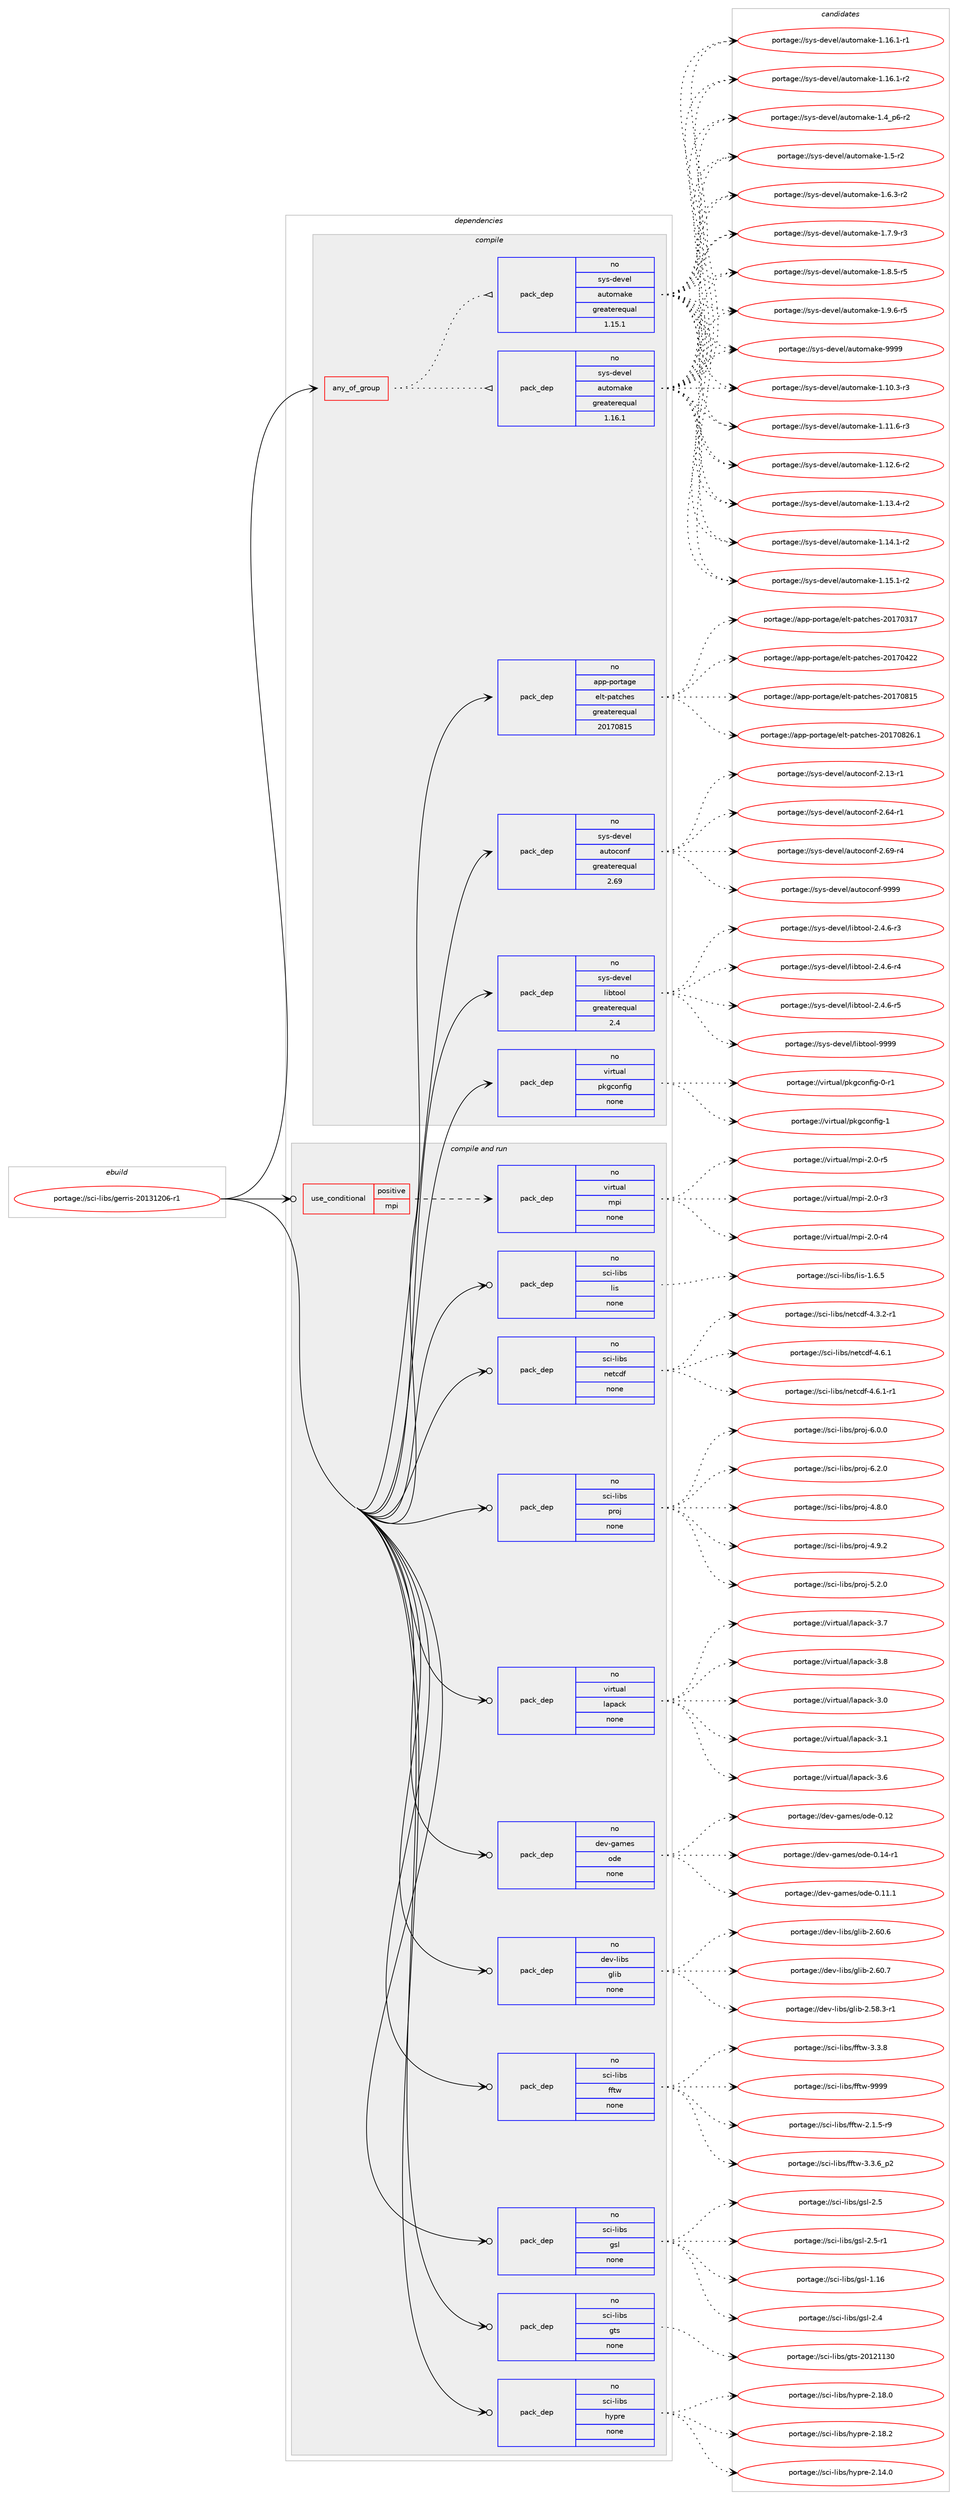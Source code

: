 digraph prolog {

# *************
# Graph options
# *************

newrank=true;
concentrate=true;
compound=true;
graph [rankdir=LR,fontname=Helvetica,fontsize=10,ranksep=1.5];#, ranksep=2.5, nodesep=0.2];
edge  [arrowhead=vee];
node  [fontname=Helvetica,fontsize=10];

# **********
# The ebuild
# **********

subgraph cluster_leftcol {
color=gray;
rank=same;
label=<<i>ebuild</i>>;
id [label="portage://sci-libs/gerris-20131206-r1", color=red, width=4, href="../sci-libs/gerris-20131206-r1.svg"];
}

# ****************
# The dependencies
# ****************

subgraph cluster_midcol {
color=gray;
label=<<i>dependencies</i>>;
subgraph cluster_compile {
fillcolor="#eeeeee";
style=filled;
label=<<i>compile</i>>;
subgraph any6409 {
dependency390101 [label=<<TABLE BORDER="0" CELLBORDER="1" CELLSPACING="0" CELLPADDING="4"><TR><TD CELLPADDING="10">any_of_group</TD></TR></TABLE>>, shape=none, color=red];subgraph pack286914 {
dependency390102 [label=<<TABLE BORDER="0" CELLBORDER="1" CELLSPACING="0" CELLPADDING="4" WIDTH="220"><TR><TD ROWSPAN="6" CELLPADDING="30">pack_dep</TD></TR><TR><TD WIDTH="110">no</TD></TR><TR><TD>sys-devel</TD></TR><TR><TD>automake</TD></TR><TR><TD>greaterequal</TD></TR><TR><TD>1.16.1</TD></TR></TABLE>>, shape=none, color=blue];
}
dependency390101:e -> dependency390102:w [weight=20,style="dotted",arrowhead="oinv"];
subgraph pack286915 {
dependency390103 [label=<<TABLE BORDER="0" CELLBORDER="1" CELLSPACING="0" CELLPADDING="4" WIDTH="220"><TR><TD ROWSPAN="6" CELLPADDING="30">pack_dep</TD></TR><TR><TD WIDTH="110">no</TD></TR><TR><TD>sys-devel</TD></TR><TR><TD>automake</TD></TR><TR><TD>greaterequal</TD></TR><TR><TD>1.15.1</TD></TR></TABLE>>, shape=none, color=blue];
}
dependency390101:e -> dependency390103:w [weight=20,style="dotted",arrowhead="oinv"];
}
id:e -> dependency390101:w [weight=20,style="solid",arrowhead="vee"];
subgraph pack286916 {
dependency390104 [label=<<TABLE BORDER="0" CELLBORDER="1" CELLSPACING="0" CELLPADDING="4" WIDTH="220"><TR><TD ROWSPAN="6" CELLPADDING="30">pack_dep</TD></TR><TR><TD WIDTH="110">no</TD></TR><TR><TD>app-portage</TD></TR><TR><TD>elt-patches</TD></TR><TR><TD>greaterequal</TD></TR><TR><TD>20170815</TD></TR></TABLE>>, shape=none, color=blue];
}
id:e -> dependency390104:w [weight=20,style="solid",arrowhead="vee"];
subgraph pack286917 {
dependency390105 [label=<<TABLE BORDER="0" CELLBORDER="1" CELLSPACING="0" CELLPADDING="4" WIDTH="220"><TR><TD ROWSPAN="6" CELLPADDING="30">pack_dep</TD></TR><TR><TD WIDTH="110">no</TD></TR><TR><TD>sys-devel</TD></TR><TR><TD>autoconf</TD></TR><TR><TD>greaterequal</TD></TR><TR><TD>2.69</TD></TR></TABLE>>, shape=none, color=blue];
}
id:e -> dependency390105:w [weight=20,style="solid",arrowhead="vee"];
subgraph pack286918 {
dependency390106 [label=<<TABLE BORDER="0" CELLBORDER="1" CELLSPACING="0" CELLPADDING="4" WIDTH="220"><TR><TD ROWSPAN="6" CELLPADDING="30">pack_dep</TD></TR><TR><TD WIDTH="110">no</TD></TR><TR><TD>sys-devel</TD></TR><TR><TD>libtool</TD></TR><TR><TD>greaterequal</TD></TR><TR><TD>2.4</TD></TR></TABLE>>, shape=none, color=blue];
}
id:e -> dependency390106:w [weight=20,style="solid",arrowhead="vee"];
subgraph pack286919 {
dependency390107 [label=<<TABLE BORDER="0" CELLBORDER="1" CELLSPACING="0" CELLPADDING="4" WIDTH="220"><TR><TD ROWSPAN="6" CELLPADDING="30">pack_dep</TD></TR><TR><TD WIDTH="110">no</TD></TR><TR><TD>virtual</TD></TR><TR><TD>pkgconfig</TD></TR><TR><TD>none</TD></TR><TR><TD></TD></TR></TABLE>>, shape=none, color=blue];
}
id:e -> dependency390107:w [weight=20,style="solid",arrowhead="vee"];
}
subgraph cluster_compileandrun {
fillcolor="#eeeeee";
style=filled;
label=<<i>compile and run</i>>;
subgraph cond96574 {
dependency390108 [label=<<TABLE BORDER="0" CELLBORDER="1" CELLSPACING="0" CELLPADDING="4"><TR><TD ROWSPAN="3" CELLPADDING="10">use_conditional</TD></TR><TR><TD>positive</TD></TR><TR><TD>mpi</TD></TR></TABLE>>, shape=none, color=red];
subgraph pack286920 {
dependency390109 [label=<<TABLE BORDER="0" CELLBORDER="1" CELLSPACING="0" CELLPADDING="4" WIDTH="220"><TR><TD ROWSPAN="6" CELLPADDING="30">pack_dep</TD></TR><TR><TD WIDTH="110">no</TD></TR><TR><TD>virtual</TD></TR><TR><TD>mpi</TD></TR><TR><TD>none</TD></TR><TR><TD></TD></TR></TABLE>>, shape=none, color=blue];
}
dependency390108:e -> dependency390109:w [weight=20,style="dashed",arrowhead="vee"];
}
id:e -> dependency390108:w [weight=20,style="solid",arrowhead="odotvee"];
subgraph pack286921 {
dependency390110 [label=<<TABLE BORDER="0" CELLBORDER="1" CELLSPACING="0" CELLPADDING="4" WIDTH="220"><TR><TD ROWSPAN="6" CELLPADDING="30">pack_dep</TD></TR><TR><TD WIDTH="110">no</TD></TR><TR><TD>dev-games</TD></TR><TR><TD>ode</TD></TR><TR><TD>none</TD></TR><TR><TD></TD></TR></TABLE>>, shape=none, color=blue];
}
id:e -> dependency390110:w [weight=20,style="solid",arrowhead="odotvee"];
subgraph pack286922 {
dependency390111 [label=<<TABLE BORDER="0" CELLBORDER="1" CELLSPACING="0" CELLPADDING="4" WIDTH="220"><TR><TD ROWSPAN="6" CELLPADDING="30">pack_dep</TD></TR><TR><TD WIDTH="110">no</TD></TR><TR><TD>dev-libs</TD></TR><TR><TD>glib</TD></TR><TR><TD>none</TD></TR><TR><TD></TD></TR></TABLE>>, shape=none, color=blue];
}
id:e -> dependency390111:w [weight=20,style="solid",arrowhead="odotvee"];
subgraph pack286923 {
dependency390112 [label=<<TABLE BORDER="0" CELLBORDER="1" CELLSPACING="0" CELLPADDING="4" WIDTH="220"><TR><TD ROWSPAN="6" CELLPADDING="30">pack_dep</TD></TR><TR><TD WIDTH="110">no</TD></TR><TR><TD>sci-libs</TD></TR><TR><TD>fftw</TD></TR><TR><TD>none</TD></TR><TR><TD></TD></TR></TABLE>>, shape=none, color=blue];
}
id:e -> dependency390112:w [weight=20,style="solid",arrowhead="odotvee"];
subgraph pack286924 {
dependency390113 [label=<<TABLE BORDER="0" CELLBORDER="1" CELLSPACING="0" CELLPADDING="4" WIDTH="220"><TR><TD ROWSPAN="6" CELLPADDING="30">pack_dep</TD></TR><TR><TD WIDTH="110">no</TD></TR><TR><TD>sci-libs</TD></TR><TR><TD>gsl</TD></TR><TR><TD>none</TD></TR><TR><TD></TD></TR></TABLE>>, shape=none, color=blue];
}
id:e -> dependency390113:w [weight=20,style="solid",arrowhead="odotvee"];
subgraph pack286925 {
dependency390114 [label=<<TABLE BORDER="0" CELLBORDER="1" CELLSPACING="0" CELLPADDING="4" WIDTH="220"><TR><TD ROWSPAN="6" CELLPADDING="30">pack_dep</TD></TR><TR><TD WIDTH="110">no</TD></TR><TR><TD>sci-libs</TD></TR><TR><TD>gts</TD></TR><TR><TD>none</TD></TR><TR><TD></TD></TR></TABLE>>, shape=none, color=blue];
}
id:e -> dependency390114:w [weight=20,style="solid",arrowhead="odotvee"];
subgraph pack286926 {
dependency390115 [label=<<TABLE BORDER="0" CELLBORDER="1" CELLSPACING="0" CELLPADDING="4" WIDTH="220"><TR><TD ROWSPAN="6" CELLPADDING="30">pack_dep</TD></TR><TR><TD WIDTH="110">no</TD></TR><TR><TD>sci-libs</TD></TR><TR><TD>hypre</TD></TR><TR><TD>none</TD></TR><TR><TD></TD></TR></TABLE>>, shape=none, color=blue];
}
id:e -> dependency390115:w [weight=20,style="solid",arrowhead="odotvee"];
subgraph pack286927 {
dependency390116 [label=<<TABLE BORDER="0" CELLBORDER="1" CELLSPACING="0" CELLPADDING="4" WIDTH="220"><TR><TD ROWSPAN="6" CELLPADDING="30">pack_dep</TD></TR><TR><TD WIDTH="110">no</TD></TR><TR><TD>sci-libs</TD></TR><TR><TD>lis</TD></TR><TR><TD>none</TD></TR><TR><TD></TD></TR></TABLE>>, shape=none, color=blue];
}
id:e -> dependency390116:w [weight=20,style="solid",arrowhead="odotvee"];
subgraph pack286928 {
dependency390117 [label=<<TABLE BORDER="0" CELLBORDER="1" CELLSPACING="0" CELLPADDING="4" WIDTH="220"><TR><TD ROWSPAN="6" CELLPADDING="30">pack_dep</TD></TR><TR><TD WIDTH="110">no</TD></TR><TR><TD>sci-libs</TD></TR><TR><TD>netcdf</TD></TR><TR><TD>none</TD></TR><TR><TD></TD></TR></TABLE>>, shape=none, color=blue];
}
id:e -> dependency390117:w [weight=20,style="solid",arrowhead="odotvee"];
subgraph pack286929 {
dependency390118 [label=<<TABLE BORDER="0" CELLBORDER="1" CELLSPACING="0" CELLPADDING="4" WIDTH="220"><TR><TD ROWSPAN="6" CELLPADDING="30">pack_dep</TD></TR><TR><TD WIDTH="110">no</TD></TR><TR><TD>sci-libs</TD></TR><TR><TD>proj</TD></TR><TR><TD>none</TD></TR><TR><TD></TD></TR></TABLE>>, shape=none, color=blue];
}
id:e -> dependency390118:w [weight=20,style="solid",arrowhead="odotvee"];
subgraph pack286930 {
dependency390119 [label=<<TABLE BORDER="0" CELLBORDER="1" CELLSPACING="0" CELLPADDING="4" WIDTH="220"><TR><TD ROWSPAN="6" CELLPADDING="30">pack_dep</TD></TR><TR><TD WIDTH="110">no</TD></TR><TR><TD>virtual</TD></TR><TR><TD>lapack</TD></TR><TR><TD>none</TD></TR><TR><TD></TD></TR></TABLE>>, shape=none, color=blue];
}
id:e -> dependency390119:w [weight=20,style="solid",arrowhead="odotvee"];
}
subgraph cluster_run {
fillcolor="#eeeeee";
style=filled;
label=<<i>run</i>>;
}
}

# **************
# The candidates
# **************

subgraph cluster_choices {
rank=same;
color=gray;
label=<<i>candidates</i>>;

subgraph choice286914 {
color=black;
nodesep=1;
choiceportage11512111545100101118101108479711711611110997107101454946494846514511451 [label="portage://sys-devel/automake-1.10.3-r3", color=red, width=4,href="../sys-devel/automake-1.10.3-r3.svg"];
choiceportage11512111545100101118101108479711711611110997107101454946494946544511451 [label="portage://sys-devel/automake-1.11.6-r3", color=red, width=4,href="../sys-devel/automake-1.11.6-r3.svg"];
choiceportage11512111545100101118101108479711711611110997107101454946495046544511450 [label="portage://sys-devel/automake-1.12.6-r2", color=red, width=4,href="../sys-devel/automake-1.12.6-r2.svg"];
choiceportage11512111545100101118101108479711711611110997107101454946495146524511450 [label="portage://sys-devel/automake-1.13.4-r2", color=red, width=4,href="../sys-devel/automake-1.13.4-r2.svg"];
choiceportage11512111545100101118101108479711711611110997107101454946495246494511450 [label="portage://sys-devel/automake-1.14.1-r2", color=red, width=4,href="../sys-devel/automake-1.14.1-r2.svg"];
choiceportage11512111545100101118101108479711711611110997107101454946495346494511450 [label="portage://sys-devel/automake-1.15.1-r2", color=red, width=4,href="../sys-devel/automake-1.15.1-r2.svg"];
choiceportage11512111545100101118101108479711711611110997107101454946495446494511449 [label="portage://sys-devel/automake-1.16.1-r1", color=red, width=4,href="../sys-devel/automake-1.16.1-r1.svg"];
choiceportage11512111545100101118101108479711711611110997107101454946495446494511450 [label="portage://sys-devel/automake-1.16.1-r2", color=red, width=4,href="../sys-devel/automake-1.16.1-r2.svg"];
choiceportage115121115451001011181011084797117116111109971071014549465295112544511450 [label="portage://sys-devel/automake-1.4_p6-r2", color=red, width=4,href="../sys-devel/automake-1.4_p6-r2.svg"];
choiceportage11512111545100101118101108479711711611110997107101454946534511450 [label="portage://sys-devel/automake-1.5-r2", color=red, width=4,href="../sys-devel/automake-1.5-r2.svg"];
choiceportage115121115451001011181011084797117116111109971071014549465446514511450 [label="portage://sys-devel/automake-1.6.3-r2", color=red, width=4,href="../sys-devel/automake-1.6.3-r2.svg"];
choiceportage115121115451001011181011084797117116111109971071014549465546574511451 [label="portage://sys-devel/automake-1.7.9-r3", color=red, width=4,href="../sys-devel/automake-1.7.9-r3.svg"];
choiceportage115121115451001011181011084797117116111109971071014549465646534511453 [label="portage://sys-devel/automake-1.8.5-r5", color=red, width=4,href="../sys-devel/automake-1.8.5-r5.svg"];
choiceportage115121115451001011181011084797117116111109971071014549465746544511453 [label="portage://sys-devel/automake-1.9.6-r5", color=red, width=4,href="../sys-devel/automake-1.9.6-r5.svg"];
choiceportage115121115451001011181011084797117116111109971071014557575757 [label="portage://sys-devel/automake-9999", color=red, width=4,href="../sys-devel/automake-9999.svg"];
dependency390102:e -> choiceportage11512111545100101118101108479711711611110997107101454946494846514511451:w [style=dotted,weight="100"];
dependency390102:e -> choiceportage11512111545100101118101108479711711611110997107101454946494946544511451:w [style=dotted,weight="100"];
dependency390102:e -> choiceportage11512111545100101118101108479711711611110997107101454946495046544511450:w [style=dotted,weight="100"];
dependency390102:e -> choiceportage11512111545100101118101108479711711611110997107101454946495146524511450:w [style=dotted,weight="100"];
dependency390102:e -> choiceportage11512111545100101118101108479711711611110997107101454946495246494511450:w [style=dotted,weight="100"];
dependency390102:e -> choiceportage11512111545100101118101108479711711611110997107101454946495346494511450:w [style=dotted,weight="100"];
dependency390102:e -> choiceportage11512111545100101118101108479711711611110997107101454946495446494511449:w [style=dotted,weight="100"];
dependency390102:e -> choiceportage11512111545100101118101108479711711611110997107101454946495446494511450:w [style=dotted,weight="100"];
dependency390102:e -> choiceportage115121115451001011181011084797117116111109971071014549465295112544511450:w [style=dotted,weight="100"];
dependency390102:e -> choiceportage11512111545100101118101108479711711611110997107101454946534511450:w [style=dotted,weight="100"];
dependency390102:e -> choiceportage115121115451001011181011084797117116111109971071014549465446514511450:w [style=dotted,weight="100"];
dependency390102:e -> choiceportage115121115451001011181011084797117116111109971071014549465546574511451:w [style=dotted,weight="100"];
dependency390102:e -> choiceportage115121115451001011181011084797117116111109971071014549465646534511453:w [style=dotted,weight="100"];
dependency390102:e -> choiceportage115121115451001011181011084797117116111109971071014549465746544511453:w [style=dotted,weight="100"];
dependency390102:e -> choiceportage115121115451001011181011084797117116111109971071014557575757:w [style=dotted,weight="100"];
}
subgraph choice286915 {
color=black;
nodesep=1;
choiceportage11512111545100101118101108479711711611110997107101454946494846514511451 [label="portage://sys-devel/automake-1.10.3-r3", color=red, width=4,href="../sys-devel/automake-1.10.3-r3.svg"];
choiceportage11512111545100101118101108479711711611110997107101454946494946544511451 [label="portage://sys-devel/automake-1.11.6-r3", color=red, width=4,href="../sys-devel/automake-1.11.6-r3.svg"];
choiceportage11512111545100101118101108479711711611110997107101454946495046544511450 [label="portage://sys-devel/automake-1.12.6-r2", color=red, width=4,href="../sys-devel/automake-1.12.6-r2.svg"];
choiceportage11512111545100101118101108479711711611110997107101454946495146524511450 [label="portage://sys-devel/automake-1.13.4-r2", color=red, width=4,href="../sys-devel/automake-1.13.4-r2.svg"];
choiceportage11512111545100101118101108479711711611110997107101454946495246494511450 [label="portage://sys-devel/automake-1.14.1-r2", color=red, width=4,href="../sys-devel/automake-1.14.1-r2.svg"];
choiceportage11512111545100101118101108479711711611110997107101454946495346494511450 [label="portage://sys-devel/automake-1.15.1-r2", color=red, width=4,href="../sys-devel/automake-1.15.1-r2.svg"];
choiceportage11512111545100101118101108479711711611110997107101454946495446494511449 [label="portage://sys-devel/automake-1.16.1-r1", color=red, width=4,href="../sys-devel/automake-1.16.1-r1.svg"];
choiceportage11512111545100101118101108479711711611110997107101454946495446494511450 [label="portage://sys-devel/automake-1.16.1-r2", color=red, width=4,href="../sys-devel/automake-1.16.1-r2.svg"];
choiceportage115121115451001011181011084797117116111109971071014549465295112544511450 [label="portage://sys-devel/automake-1.4_p6-r2", color=red, width=4,href="../sys-devel/automake-1.4_p6-r2.svg"];
choiceportage11512111545100101118101108479711711611110997107101454946534511450 [label="portage://sys-devel/automake-1.5-r2", color=red, width=4,href="../sys-devel/automake-1.5-r2.svg"];
choiceportage115121115451001011181011084797117116111109971071014549465446514511450 [label="portage://sys-devel/automake-1.6.3-r2", color=red, width=4,href="../sys-devel/automake-1.6.3-r2.svg"];
choiceportage115121115451001011181011084797117116111109971071014549465546574511451 [label="portage://sys-devel/automake-1.7.9-r3", color=red, width=4,href="../sys-devel/automake-1.7.9-r3.svg"];
choiceportage115121115451001011181011084797117116111109971071014549465646534511453 [label="portage://sys-devel/automake-1.8.5-r5", color=red, width=4,href="../sys-devel/automake-1.8.5-r5.svg"];
choiceportage115121115451001011181011084797117116111109971071014549465746544511453 [label="portage://sys-devel/automake-1.9.6-r5", color=red, width=4,href="../sys-devel/automake-1.9.6-r5.svg"];
choiceportage115121115451001011181011084797117116111109971071014557575757 [label="portage://sys-devel/automake-9999", color=red, width=4,href="../sys-devel/automake-9999.svg"];
dependency390103:e -> choiceportage11512111545100101118101108479711711611110997107101454946494846514511451:w [style=dotted,weight="100"];
dependency390103:e -> choiceportage11512111545100101118101108479711711611110997107101454946494946544511451:w [style=dotted,weight="100"];
dependency390103:e -> choiceportage11512111545100101118101108479711711611110997107101454946495046544511450:w [style=dotted,weight="100"];
dependency390103:e -> choiceportage11512111545100101118101108479711711611110997107101454946495146524511450:w [style=dotted,weight="100"];
dependency390103:e -> choiceportage11512111545100101118101108479711711611110997107101454946495246494511450:w [style=dotted,weight="100"];
dependency390103:e -> choiceportage11512111545100101118101108479711711611110997107101454946495346494511450:w [style=dotted,weight="100"];
dependency390103:e -> choiceportage11512111545100101118101108479711711611110997107101454946495446494511449:w [style=dotted,weight="100"];
dependency390103:e -> choiceportage11512111545100101118101108479711711611110997107101454946495446494511450:w [style=dotted,weight="100"];
dependency390103:e -> choiceportage115121115451001011181011084797117116111109971071014549465295112544511450:w [style=dotted,weight="100"];
dependency390103:e -> choiceportage11512111545100101118101108479711711611110997107101454946534511450:w [style=dotted,weight="100"];
dependency390103:e -> choiceportage115121115451001011181011084797117116111109971071014549465446514511450:w [style=dotted,weight="100"];
dependency390103:e -> choiceportage115121115451001011181011084797117116111109971071014549465546574511451:w [style=dotted,weight="100"];
dependency390103:e -> choiceportage115121115451001011181011084797117116111109971071014549465646534511453:w [style=dotted,weight="100"];
dependency390103:e -> choiceportage115121115451001011181011084797117116111109971071014549465746544511453:w [style=dotted,weight="100"];
dependency390103:e -> choiceportage115121115451001011181011084797117116111109971071014557575757:w [style=dotted,weight="100"];
}
subgraph choice286916 {
color=black;
nodesep=1;
choiceportage97112112451121111141169710310147101108116451129711699104101115455048495548514955 [label="portage://app-portage/elt-patches-20170317", color=red, width=4,href="../app-portage/elt-patches-20170317.svg"];
choiceportage97112112451121111141169710310147101108116451129711699104101115455048495548525050 [label="portage://app-portage/elt-patches-20170422", color=red, width=4,href="../app-portage/elt-patches-20170422.svg"];
choiceportage97112112451121111141169710310147101108116451129711699104101115455048495548564953 [label="portage://app-portage/elt-patches-20170815", color=red, width=4,href="../app-portage/elt-patches-20170815.svg"];
choiceportage971121124511211111411697103101471011081164511297116991041011154550484955485650544649 [label="portage://app-portage/elt-patches-20170826.1", color=red, width=4,href="../app-portage/elt-patches-20170826.1.svg"];
dependency390104:e -> choiceportage97112112451121111141169710310147101108116451129711699104101115455048495548514955:w [style=dotted,weight="100"];
dependency390104:e -> choiceportage97112112451121111141169710310147101108116451129711699104101115455048495548525050:w [style=dotted,weight="100"];
dependency390104:e -> choiceportage97112112451121111141169710310147101108116451129711699104101115455048495548564953:w [style=dotted,weight="100"];
dependency390104:e -> choiceportage971121124511211111411697103101471011081164511297116991041011154550484955485650544649:w [style=dotted,weight="100"];
}
subgraph choice286917 {
color=black;
nodesep=1;
choiceportage1151211154510010111810110847971171161119911111010245504649514511449 [label="portage://sys-devel/autoconf-2.13-r1", color=red, width=4,href="../sys-devel/autoconf-2.13-r1.svg"];
choiceportage1151211154510010111810110847971171161119911111010245504654524511449 [label="portage://sys-devel/autoconf-2.64-r1", color=red, width=4,href="../sys-devel/autoconf-2.64-r1.svg"];
choiceportage1151211154510010111810110847971171161119911111010245504654574511452 [label="portage://sys-devel/autoconf-2.69-r4", color=red, width=4,href="../sys-devel/autoconf-2.69-r4.svg"];
choiceportage115121115451001011181011084797117116111991111101024557575757 [label="portage://sys-devel/autoconf-9999", color=red, width=4,href="../sys-devel/autoconf-9999.svg"];
dependency390105:e -> choiceportage1151211154510010111810110847971171161119911111010245504649514511449:w [style=dotted,weight="100"];
dependency390105:e -> choiceportage1151211154510010111810110847971171161119911111010245504654524511449:w [style=dotted,weight="100"];
dependency390105:e -> choiceportage1151211154510010111810110847971171161119911111010245504654574511452:w [style=dotted,weight="100"];
dependency390105:e -> choiceportage115121115451001011181011084797117116111991111101024557575757:w [style=dotted,weight="100"];
}
subgraph choice286918 {
color=black;
nodesep=1;
choiceportage1151211154510010111810110847108105981161111111084550465246544511451 [label="portage://sys-devel/libtool-2.4.6-r3", color=red, width=4,href="../sys-devel/libtool-2.4.6-r3.svg"];
choiceportage1151211154510010111810110847108105981161111111084550465246544511452 [label="portage://sys-devel/libtool-2.4.6-r4", color=red, width=4,href="../sys-devel/libtool-2.4.6-r4.svg"];
choiceportage1151211154510010111810110847108105981161111111084550465246544511453 [label="portage://sys-devel/libtool-2.4.6-r5", color=red, width=4,href="../sys-devel/libtool-2.4.6-r5.svg"];
choiceportage1151211154510010111810110847108105981161111111084557575757 [label="portage://sys-devel/libtool-9999", color=red, width=4,href="../sys-devel/libtool-9999.svg"];
dependency390106:e -> choiceportage1151211154510010111810110847108105981161111111084550465246544511451:w [style=dotted,weight="100"];
dependency390106:e -> choiceportage1151211154510010111810110847108105981161111111084550465246544511452:w [style=dotted,weight="100"];
dependency390106:e -> choiceportage1151211154510010111810110847108105981161111111084550465246544511453:w [style=dotted,weight="100"];
dependency390106:e -> choiceportage1151211154510010111810110847108105981161111111084557575757:w [style=dotted,weight="100"];
}
subgraph choice286919 {
color=black;
nodesep=1;
choiceportage11810511411611797108471121071039911111010210510345484511449 [label="portage://virtual/pkgconfig-0-r1", color=red, width=4,href="../virtual/pkgconfig-0-r1.svg"];
choiceportage1181051141161179710847112107103991111101021051034549 [label="portage://virtual/pkgconfig-1", color=red, width=4,href="../virtual/pkgconfig-1.svg"];
dependency390107:e -> choiceportage11810511411611797108471121071039911111010210510345484511449:w [style=dotted,weight="100"];
dependency390107:e -> choiceportage1181051141161179710847112107103991111101021051034549:w [style=dotted,weight="100"];
}
subgraph choice286920 {
color=black;
nodesep=1;
choiceportage1181051141161179710847109112105455046484511451 [label="portage://virtual/mpi-2.0-r3", color=red, width=4,href="../virtual/mpi-2.0-r3.svg"];
choiceportage1181051141161179710847109112105455046484511452 [label="portage://virtual/mpi-2.0-r4", color=red, width=4,href="../virtual/mpi-2.0-r4.svg"];
choiceportage1181051141161179710847109112105455046484511453 [label="portage://virtual/mpi-2.0-r5", color=red, width=4,href="../virtual/mpi-2.0-r5.svg"];
dependency390109:e -> choiceportage1181051141161179710847109112105455046484511451:w [style=dotted,weight="100"];
dependency390109:e -> choiceportage1181051141161179710847109112105455046484511452:w [style=dotted,weight="100"];
dependency390109:e -> choiceportage1181051141161179710847109112105455046484511453:w [style=dotted,weight="100"];
}
subgraph choice286921 {
color=black;
nodesep=1;
choiceportage10010111845103971091011154711110010145484649494649 [label="portage://dev-games/ode-0.11.1", color=red, width=4,href="../dev-games/ode-0.11.1.svg"];
choiceportage1001011184510397109101115471111001014548464950 [label="portage://dev-games/ode-0.12", color=red, width=4,href="../dev-games/ode-0.12.svg"];
choiceportage10010111845103971091011154711110010145484649524511449 [label="portage://dev-games/ode-0.14-r1", color=red, width=4,href="../dev-games/ode-0.14-r1.svg"];
dependency390110:e -> choiceportage10010111845103971091011154711110010145484649494649:w [style=dotted,weight="100"];
dependency390110:e -> choiceportage1001011184510397109101115471111001014548464950:w [style=dotted,weight="100"];
dependency390110:e -> choiceportage10010111845103971091011154711110010145484649524511449:w [style=dotted,weight="100"];
}
subgraph choice286922 {
color=black;
nodesep=1;
choiceportage10010111845108105981154710310810598455046535646514511449 [label="portage://dev-libs/glib-2.58.3-r1", color=red, width=4,href="../dev-libs/glib-2.58.3-r1.svg"];
choiceportage1001011184510810598115471031081059845504654484654 [label="portage://dev-libs/glib-2.60.6", color=red, width=4,href="../dev-libs/glib-2.60.6.svg"];
choiceportage1001011184510810598115471031081059845504654484655 [label="portage://dev-libs/glib-2.60.7", color=red, width=4,href="../dev-libs/glib-2.60.7.svg"];
dependency390111:e -> choiceportage10010111845108105981154710310810598455046535646514511449:w [style=dotted,weight="100"];
dependency390111:e -> choiceportage1001011184510810598115471031081059845504654484654:w [style=dotted,weight="100"];
dependency390111:e -> choiceportage1001011184510810598115471031081059845504654484655:w [style=dotted,weight="100"];
}
subgraph choice286923 {
color=black;
nodesep=1;
choiceportage115991054510810598115471021021161194550464946534511457 [label="portage://sci-libs/fftw-2.1.5-r9", color=red, width=4,href="../sci-libs/fftw-2.1.5-r9.svg"];
choiceportage115991054510810598115471021021161194551465146549511250 [label="portage://sci-libs/fftw-3.3.6_p2", color=red, width=4,href="../sci-libs/fftw-3.3.6_p2.svg"];
choiceportage11599105451081059811547102102116119455146514656 [label="portage://sci-libs/fftw-3.3.8", color=red, width=4,href="../sci-libs/fftw-3.3.8.svg"];
choiceportage115991054510810598115471021021161194557575757 [label="portage://sci-libs/fftw-9999", color=red, width=4,href="../sci-libs/fftw-9999.svg"];
dependency390112:e -> choiceportage115991054510810598115471021021161194550464946534511457:w [style=dotted,weight="100"];
dependency390112:e -> choiceportage115991054510810598115471021021161194551465146549511250:w [style=dotted,weight="100"];
dependency390112:e -> choiceportage11599105451081059811547102102116119455146514656:w [style=dotted,weight="100"];
dependency390112:e -> choiceportage115991054510810598115471021021161194557575757:w [style=dotted,weight="100"];
}
subgraph choice286924 {
color=black;
nodesep=1;
choiceportage115991054510810598115471031151084549464954 [label="portage://sci-libs/gsl-1.16", color=red, width=4,href="../sci-libs/gsl-1.16.svg"];
choiceportage1159910545108105981154710311510845504652 [label="portage://sci-libs/gsl-2.4", color=red, width=4,href="../sci-libs/gsl-2.4.svg"];
choiceportage1159910545108105981154710311510845504653 [label="portage://sci-libs/gsl-2.5", color=red, width=4,href="../sci-libs/gsl-2.5.svg"];
choiceportage11599105451081059811547103115108455046534511449 [label="portage://sci-libs/gsl-2.5-r1", color=red, width=4,href="../sci-libs/gsl-2.5-r1.svg"];
dependency390113:e -> choiceportage115991054510810598115471031151084549464954:w [style=dotted,weight="100"];
dependency390113:e -> choiceportage1159910545108105981154710311510845504652:w [style=dotted,weight="100"];
dependency390113:e -> choiceportage1159910545108105981154710311510845504653:w [style=dotted,weight="100"];
dependency390113:e -> choiceportage11599105451081059811547103115108455046534511449:w [style=dotted,weight="100"];
}
subgraph choice286925 {
color=black;
nodesep=1;
choiceportage11599105451081059811547103116115455048495049495148 [label="portage://sci-libs/gts-20121130", color=red, width=4,href="../sci-libs/gts-20121130.svg"];
dependency390114:e -> choiceportage11599105451081059811547103116115455048495049495148:w [style=dotted,weight="100"];
}
subgraph choice286926 {
color=black;
nodesep=1;
choiceportage1159910545108105981154710412111211410145504649524648 [label="portage://sci-libs/hypre-2.14.0", color=red, width=4,href="../sci-libs/hypre-2.14.0.svg"];
choiceportage1159910545108105981154710412111211410145504649564648 [label="portage://sci-libs/hypre-2.18.0", color=red, width=4,href="../sci-libs/hypre-2.18.0.svg"];
choiceportage1159910545108105981154710412111211410145504649564650 [label="portage://sci-libs/hypre-2.18.2", color=red, width=4,href="../sci-libs/hypre-2.18.2.svg"];
dependency390115:e -> choiceportage1159910545108105981154710412111211410145504649524648:w [style=dotted,weight="100"];
dependency390115:e -> choiceportage1159910545108105981154710412111211410145504649564648:w [style=dotted,weight="100"];
dependency390115:e -> choiceportage1159910545108105981154710412111211410145504649564650:w [style=dotted,weight="100"];
}
subgraph choice286927 {
color=black;
nodesep=1;
choiceportage11599105451081059811547108105115454946544653 [label="portage://sci-libs/lis-1.6.5", color=red, width=4,href="../sci-libs/lis-1.6.5.svg"];
dependency390116:e -> choiceportage11599105451081059811547108105115454946544653:w [style=dotted,weight="100"];
}
subgraph choice286928 {
color=black;
nodesep=1;
choiceportage11599105451081059811547110101116991001024552465146504511449 [label="portage://sci-libs/netcdf-4.3.2-r1", color=red, width=4,href="../sci-libs/netcdf-4.3.2-r1.svg"];
choiceportage1159910545108105981154711010111699100102455246544649 [label="portage://sci-libs/netcdf-4.6.1", color=red, width=4,href="../sci-libs/netcdf-4.6.1.svg"];
choiceportage11599105451081059811547110101116991001024552465446494511449 [label="portage://sci-libs/netcdf-4.6.1-r1", color=red, width=4,href="../sci-libs/netcdf-4.6.1-r1.svg"];
dependency390117:e -> choiceportage11599105451081059811547110101116991001024552465146504511449:w [style=dotted,weight="100"];
dependency390117:e -> choiceportage1159910545108105981154711010111699100102455246544649:w [style=dotted,weight="100"];
dependency390117:e -> choiceportage11599105451081059811547110101116991001024552465446494511449:w [style=dotted,weight="100"];
}
subgraph choice286929 {
color=black;
nodesep=1;
choiceportage11599105451081059811547112114111106455246564648 [label="portage://sci-libs/proj-4.8.0", color=red, width=4,href="../sci-libs/proj-4.8.0.svg"];
choiceportage11599105451081059811547112114111106455246574650 [label="portage://sci-libs/proj-4.9.2", color=red, width=4,href="../sci-libs/proj-4.9.2.svg"];
choiceportage11599105451081059811547112114111106455346504648 [label="portage://sci-libs/proj-5.2.0", color=red, width=4,href="../sci-libs/proj-5.2.0.svg"];
choiceportage11599105451081059811547112114111106455446484648 [label="portage://sci-libs/proj-6.0.0", color=red, width=4,href="../sci-libs/proj-6.0.0.svg"];
choiceportage11599105451081059811547112114111106455446504648 [label="portage://sci-libs/proj-6.2.0", color=red, width=4,href="../sci-libs/proj-6.2.0.svg"];
dependency390118:e -> choiceportage11599105451081059811547112114111106455246564648:w [style=dotted,weight="100"];
dependency390118:e -> choiceportage11599105451081059811547112114111106455246574650:w [style=dotted,weight="100"];
dependency390118:e -> choiceportage11599105451081059811547112114111106455346504648:w [style=dotted,weight="100"];
dependency390118:e -> choiceportage11599105451081059811547112114111106455446484648:w [style=dotted,weight="100"];
dependency390118:e -> choiceportage11599105451081059811547112114111106455446504648:w [style=dotted,weight="100"];
}
subgraph choice286930 {
color=black;
nodesep=1;
choiceportage118105114116117971084710897112979910745514648 [label="portage://virtual/lapack-3.0", color=red, width=4,href="../virtual/lapack-3.0.svg"];
choiceportage118105114116117971084710897112979910745514649 [label="portage://virtual/lapack-3.1", color=red, width=4,href="../virtual/lapack-3.1.svg"];
choiceportage118105114116117971084710897112979910745514654 [label="portage://virtual/lapack-3.6", color=red, width=4,href="../virtual/lapack-3.6.svg"];
choiceportage118105114116117971084710897112979910745514655 [label="portage://virtual/lapack-3.7", color=red, width=4,href="../virtual/lapack-3.7.svg"];
choiceportage118105114116117971084710897112979910745514656 [label="portage://virtual/lapack-3.8", color=red, width=4,href="../virtual/lapack-3.8.svg"];
dependency390119:e -> choiceportage118105114116117971084710897112979910745514648:w [style=dotted,weight="100"];
dependency390119:e -> choiceportage118105114116117971084710897112979910745514649:w [style=dotted,weight="100"];
dependency390119:e -> choiceportage118105114116117971084710897112979910745514654:w [style=dotted,weight="100"];
dependency390119:e -> choiceportage118105114116117971084710897112979910745514655:w [style=dotted,weight="100"];
dependency390119:e -> choiceportage118105114116117971084710897112979910745514656:w [style=dotted,weight="100"];
}
}

}
